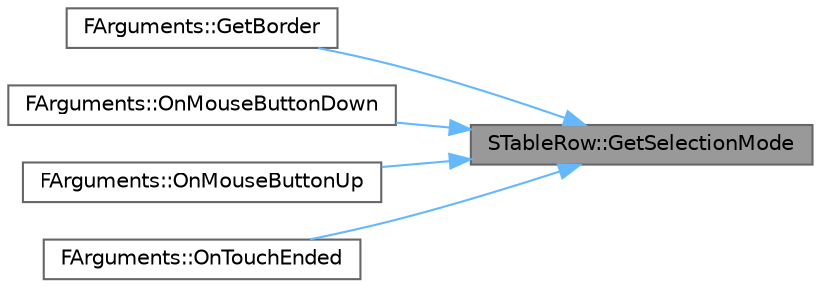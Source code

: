 digraph "STableRow::GetSelectionMode"
{
 // INTERACTIVE_SVG=YES
 // LATEX_PDF_SIZE
  bgcolor="transparent";
  edge [fontname=Helvetica,fontsize=10,labelfontname=Helvetica,labelfontsize=10];
  node [fontname=Helvetica,fontsize=10,shape=box,height=0.2,width=0.4];
  rankdir="RL";
  Node1 [id="Node000001",label="STableRow::GetSelectionMode",height=0.2,width=0.4,color="gray40", fillcolor="grey60", style="filled", fontcolor="black",tooltip="Called to query the selection mode for the row."];
  Node1 -> Node2 [id="edge1_Node000001_Node000002",dir="back",color="steelblue1",style="solid",tooltip=" "];
  Node2 [id="Node000002",label="FArguments::GetBorder",height=0.2,width=0.4,color="grey40", fillcolor="white", style="filled",URL="$d4/dd9/classSTableRow.html#a8ee776f5cd9f4c6fe1af8e0c6baccfc8",tooltip=" "];
  Node1 -> Node3 [id="edge2_Node000001_Node000003",dir="back",color="steelblue1",style="solid",tooltip=" "];
  Node3 [id="Node000003",label="FArguments::OnMouseButtonDown",height=0.2,width=0.4,color="grey40", fillcolor="white", style="filled",URL="$d4/dd9/classSTableRow.html#a8d33319c7173461dc1a65e1d3e63d711",tooltip=" "];
  Node1 -> Node4 [id="edge3_Node000001_Node000004",dir="back",color="steelblue1",style="solid",tooltip=" "];
  Node4 [id="Node000004",label="FArguments::OnMouseButtonUp",height=0.2,width=0.4,color="grey40", fillcolor="white", style="filled",URL="$d4/dd9/classSTableRow.html#a7f66927b6a2838ca374fc2f6de31a263",tooltip=" "];
  Node1 -> Node5 [id="edge4_Node000001_Node000005",dir="back",color="steelblue1",style="solid",tooltip=" "];
  Node5 [id="Node000005",label="FArguments::OnTouchEnded",height=0.2,width=0.4,color="grey40", fillcolor="white", style="filled",URL="$d4/dd9/classSTableRow.html#a715b53330e2bc8b9c2dc4abd73c71f5f",tooltip=" "];
}
